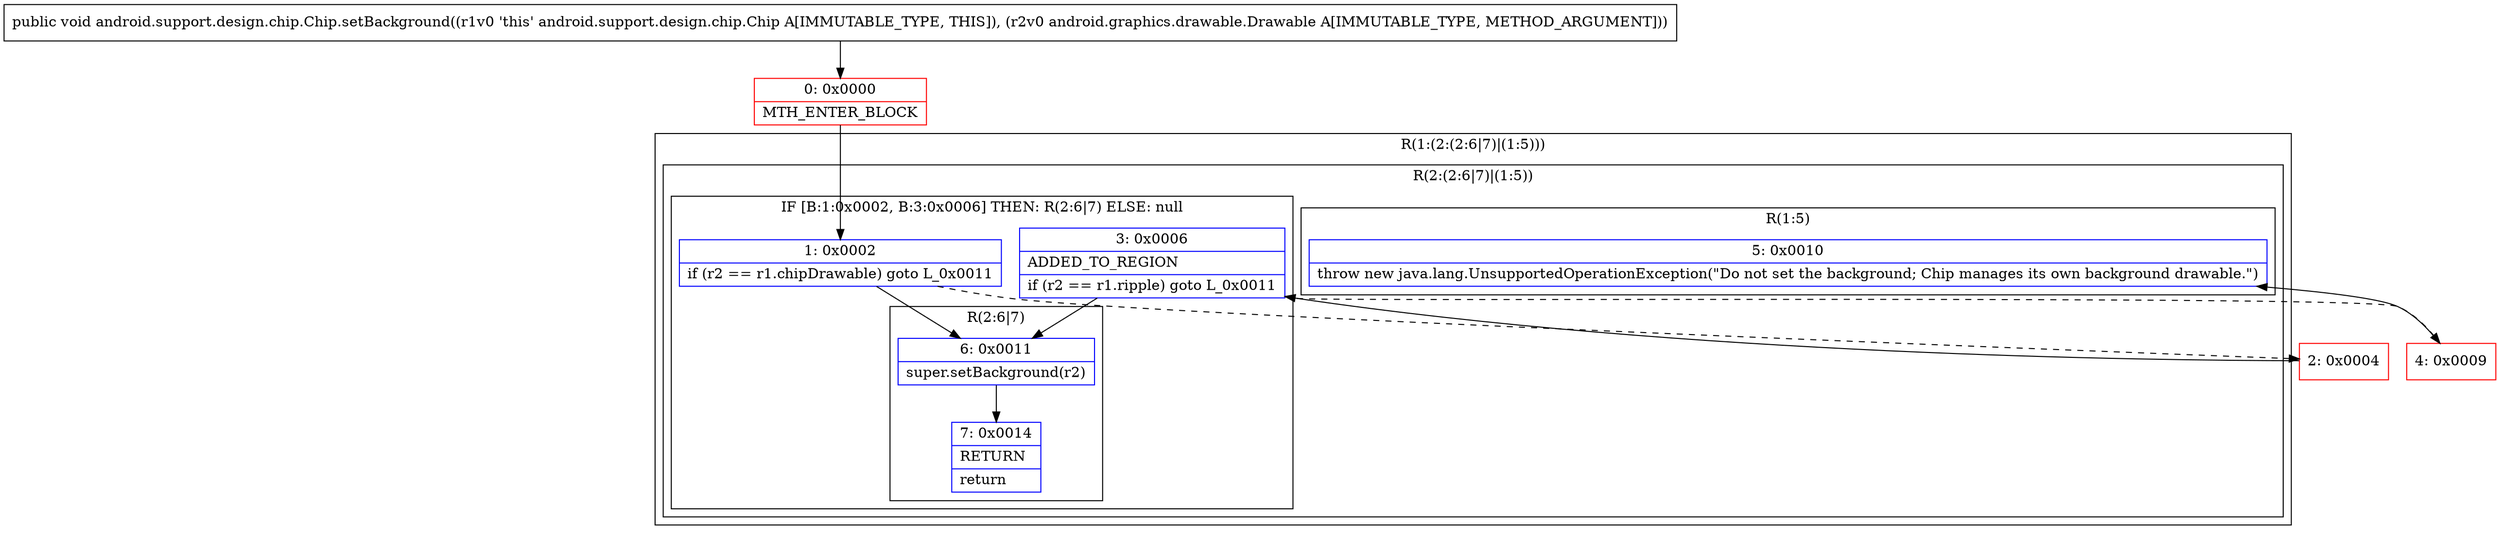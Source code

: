 digraph "CFG forandroid.support.design.chip.Chip.setBackground(Landroid\/graphics\/drawable\/Drawable;)V" {
subgraph cluster_Region_962524432 {
label = "R(1:(2:(2:6|7)|(1:5)))";
node [shape=record,color=blue];
subgraph cluster_Region_1345922280 {
label = "R(2:(2:6|7)|(1:5))";
node [shape=record,color=blue];
subgraph cluster_IfRegion_302964815 {
label = "IF [B:1:0x0002, B:3:0x0006] THEN: R(2:6|7) ELSE: null";
node [shape=record,color=blue];
Node_1 [shape=record,label="{1\:\ 0x0002|if (r2 == r1.chipDrawable) goto L_0x0011\l}"];
Node_3 [shape=record,label="{3\:\ 0x0006|ADDED_TO_REGION\l|if (r2 == r1.ripple) goto L_0x0011\l}"];
subgraph cluster_Region_1733211644 {
label = "R(2:6|7)";
node [shape=record,color=blue];
Node_6 [shape=record,label="{6\:\ 0x0011|super.setBackground(r2)\l}"];
Node_7 [shape=record,label="{7\:\ 0x0014|RETURN\l|return\l}"];
}
}
subgraph cluster_Region_704002672 {
label = "R(1:5)";
node [shape=record,color=blue];
Node_5 [shape=record,label="{5\:\ 0x0010|throw new java.lang.UnsupportedOperationException(\"Do not set the background; Chip manages its own background drawable.\")\l}"];
}
}
}
Node_0 [shape=record,color=red,label="{0\:\ 0x0000|MTH_ENTER_BLOCK\l}"];
Node_2 [shape=record,color=red,label="{2\:\ 0x0004}"];
Node_4 [shape=record,color=red,label="{4\:\ 0x0009}"];
MethodNode[shape=record,label="{public void android.support.design.chip.Chip.setBackground((r1v0 'this' android.support.design.chip.Chip A[IMMUTABLE_TYPE, THIS]), (r2v0 android.graphics.drawable.Drawable A[IMMUTABLE_TYPE, METHOD_ARGUMENT])) }"];
MethodNode -> Node_0;
Node_1 -> Node_2[style=dashed];
Node_1 -> Node_6;
Node_3 -> Node_4[style=dashed];
Node_3 -> Node_6;
Node_6 -> Node_7;
Node_0 -> Node_1;
Node_2 -> Node_3;
Node_4 -> Node_5;
}

